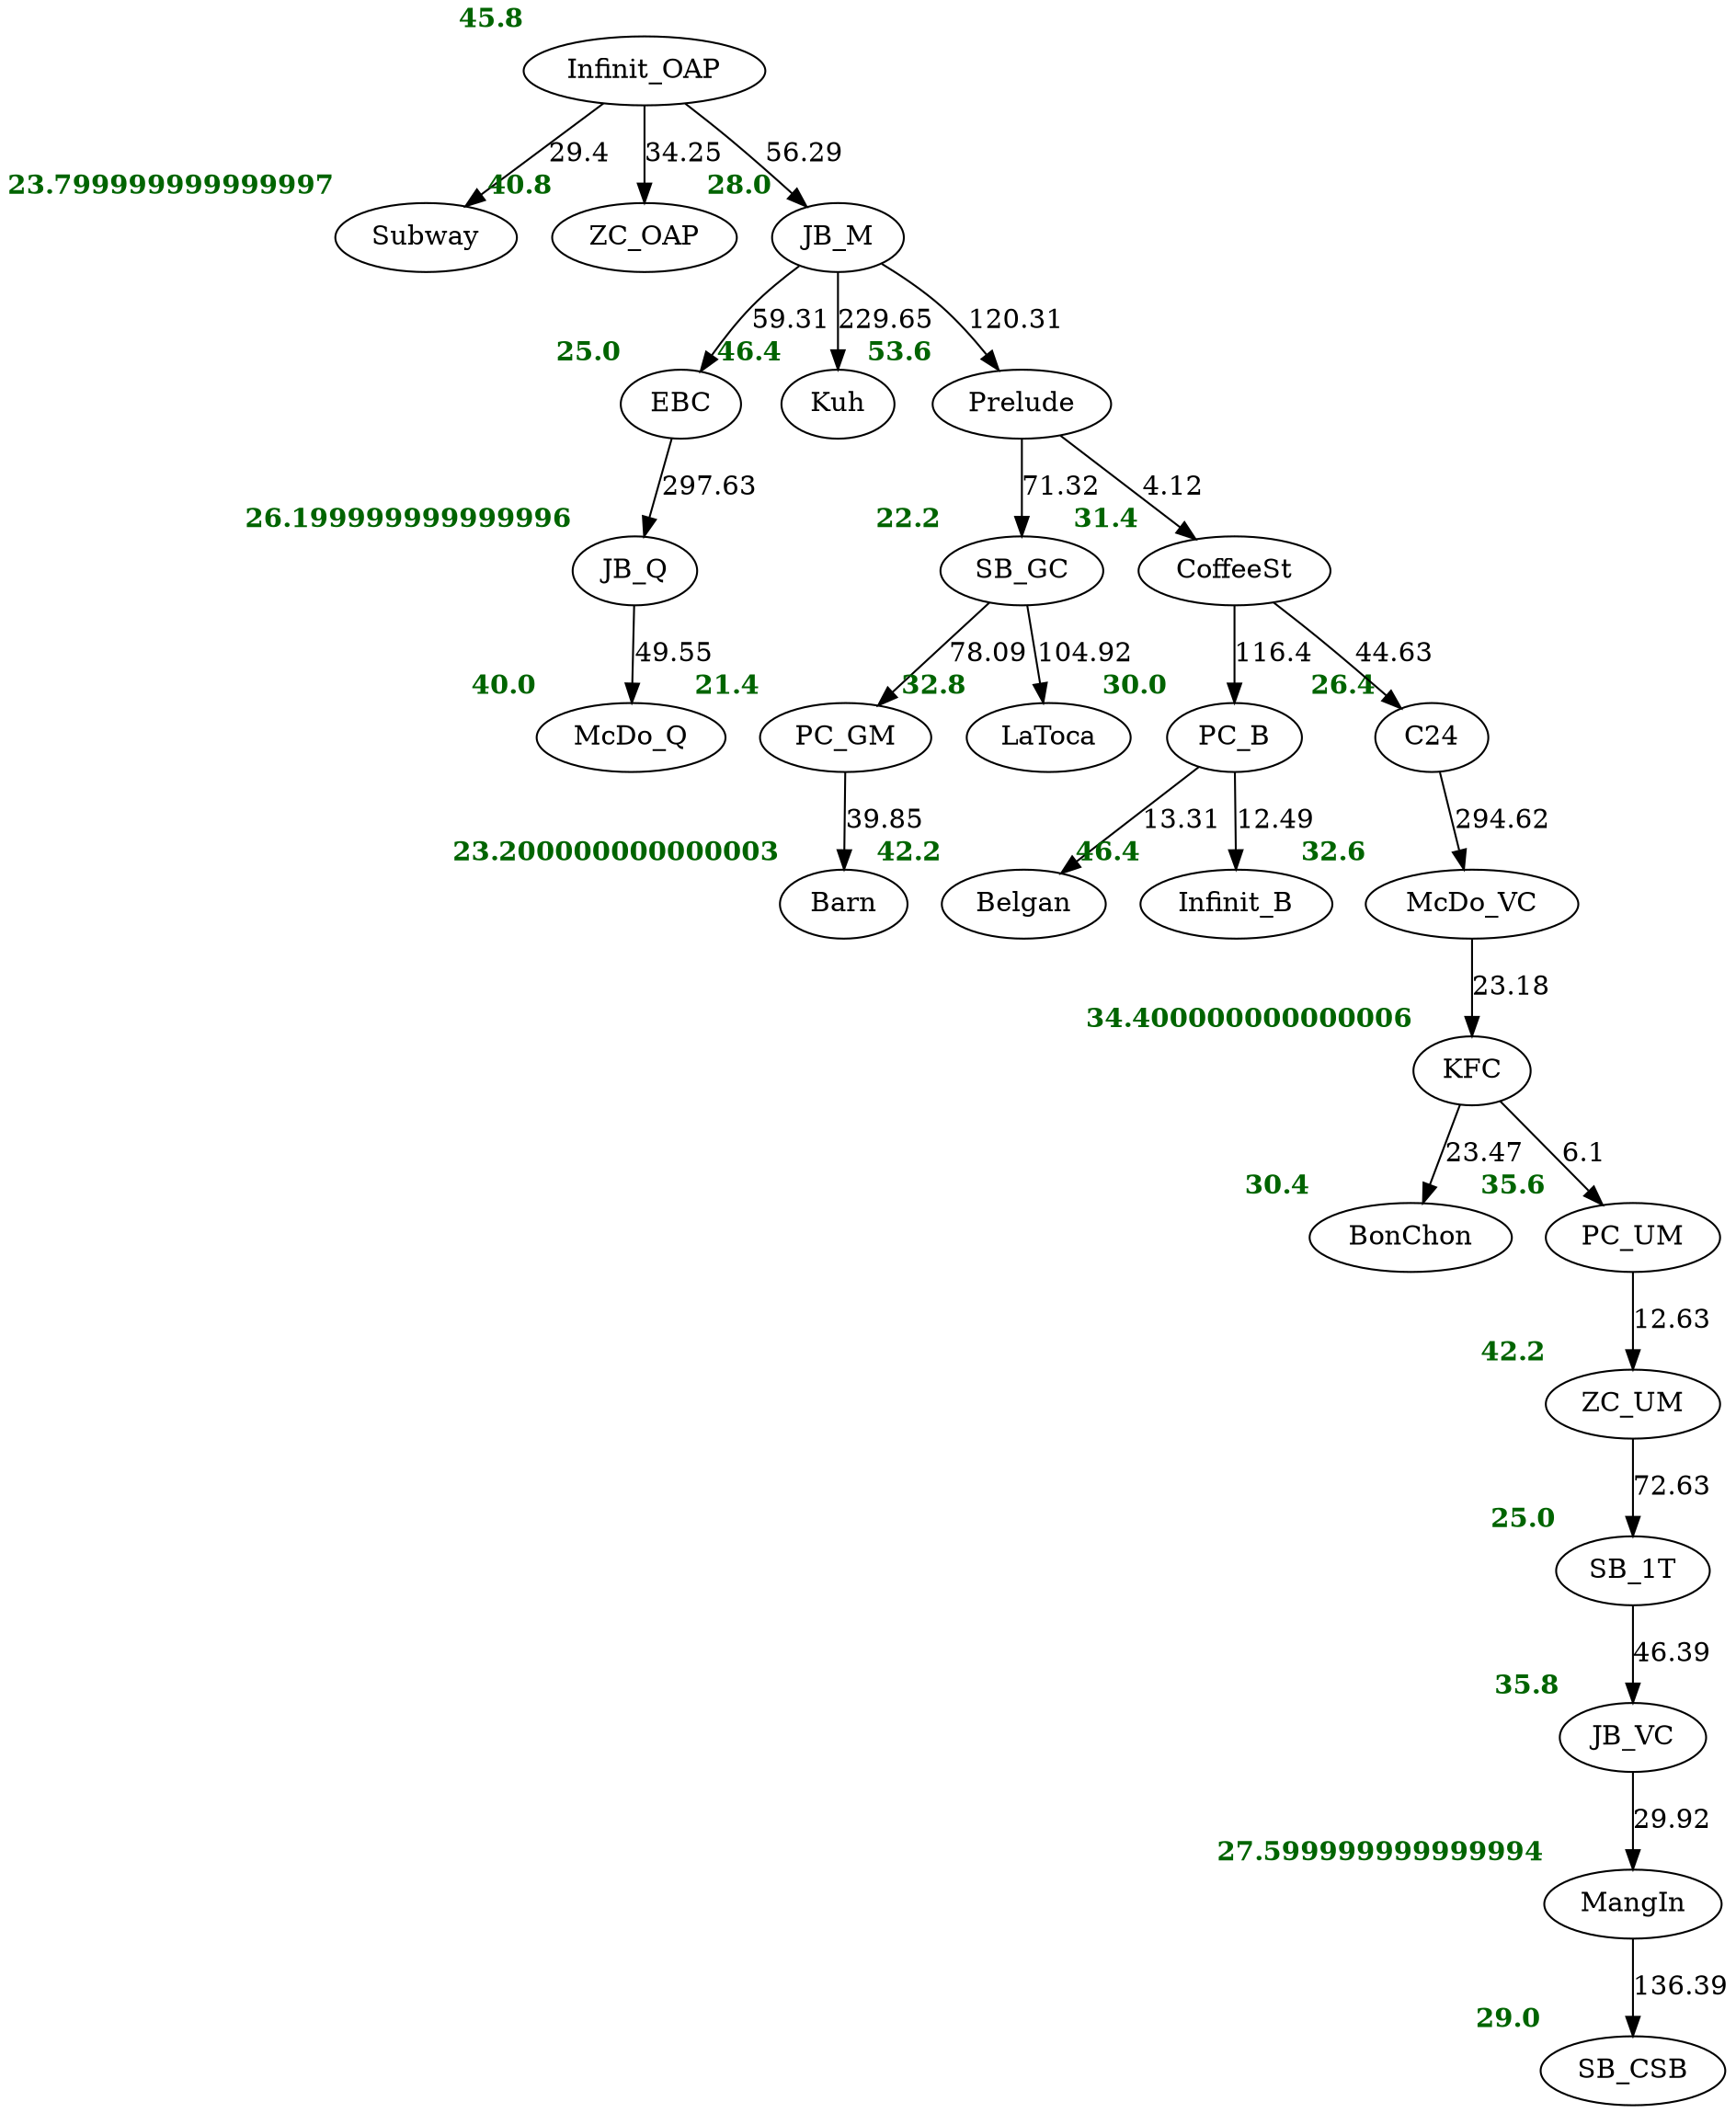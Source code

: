 digraph G {
Infinit_OAP [xlabel=<<font color="darkgreen"><B>45.8</B></font>>];
Subway [xlabel=<<font color="darkgreen"><B>23.799999999999997</B></font>>];
ZC_OAP [xlabel=<<font color="darkgreen"><B>40.8</B></font>>];
JB_M [xlabel=<<font color="darkgreen"><B>28.0</B></font>>];
EBC [xlabel=<<font color="darkgreen"><B>25.0</B></font>>];
Kuh [xlabel=<<font color="darkgreen"><B>46.4</B></font>>];
Prelude [xlabel=<<font color="darkgreen"><B>53.6</B></font>>];
SB_GC [xlabel=<<font color="darkgreen"><B>22.2</B></font>>];
CoffeeSt [xlabel=<<font color="darkgreen"><B>31.4</B></font>>];
PC_B [xlabel=<<font color="darkgreen"><B>30.0</B></font>>];
C24 [xlabel=<<font color="darkgreen"><B>26.4</B></font>>];
McDo_VC [xlabel=<<font color="darkgreen"><B>32.6</B></font>>];
KFC [xlabel=<<font color="darkgreen"><B>34.400000000000006</B></font>>];
BonChon [xlabel=<<font color="darkgreen"><B>30.4</B></font>>];
PC_UM [xlabel=<<font color="darkgreen"><B>35.6</B></font>>];
ZC_UM [xlabel=<<font color="darkgreen"><B>42.2</B></font>>];
SB_1T [xlabel=<<font color="darkgreen"><B>25.0</B></font>>];
JB_VC [xlabel=<<font color="darkgreen"><B>35.8</B></font>>];
MangIn [xlabel=<<font color="darkgreen"><B>27.599999999999994</B></font>>];
SB_CSB [xlabel=<<font color="darkgreen"><B>29.0</B></font>>];
Belgan [xlabel=<<font color="darkgreen"><B>42.2</B></font>>];
Infinit_B [xlabel=<<font color="darkgreen"><B>46.4</B></font>>];
PC_GM [xlabel=<<font color="darkgreen"><B>21.4</B></font>>];
LaToca [xlabel=<<font color="darkgreen"><B>32.8</B></font>>];
Barn [xlabel=<<font color="darkgreen"><B>23.200000000000003</B></font>>];
JB_Q [xlabel=<<font color="darkgreen"><B>26.199999999999996</B></font>>];
McDo_Q [xlabel=<<font color="darkgreen"><B>40.0</B></font>>];
Infinit_OAP -> Subway [label="29.4"];
Infinit_OAP -> ZC_OAP [label="34.25"];
Infinit_OAP -> JB_M [label="56.29"];
JB_M -> EBC [label="59.31"];
JB_M -> Kuh [label="229.65"];
JB_M -> Prelude [label="120.31"];
Prelude -> SB_GC [label="71.32"];
Prelude -> CoffeeSt [label="4.12"];
CoffeeSt -> PC_B [label="116.4"];
CoffeeSt -> C24 [label="44.63"];
C24 -> McDo_VC [label="294.62"];
McDo_VC -> KFC [label="23.18"];
KFC -> BonChon [label="23.47"];
KFC -> PC_UM [label="6.1"];
PC_UM -> ZC_UM [label="12.63"];
ZC_UM -> SB_1T [label="72.63"];
SB_1T -> JB_VC [label="46.39"];
JB_VC -> MangIn [label="29.92"];
MangIn -> SB_CSB [label="136.39"];
PC_B -> Belgan [label="13.31"];
PC_B -> Infinit_B [label="12.49"];
SB_GC -> PC_GM [label="78.09"];
SB_GC -> LaToca [label="104.92"];
PC_GM -> Barn [label="39.85"];
EBC -> JB_Q [label="297.63"];
JB_Q -> McDo_Q [label="49.55"];
}